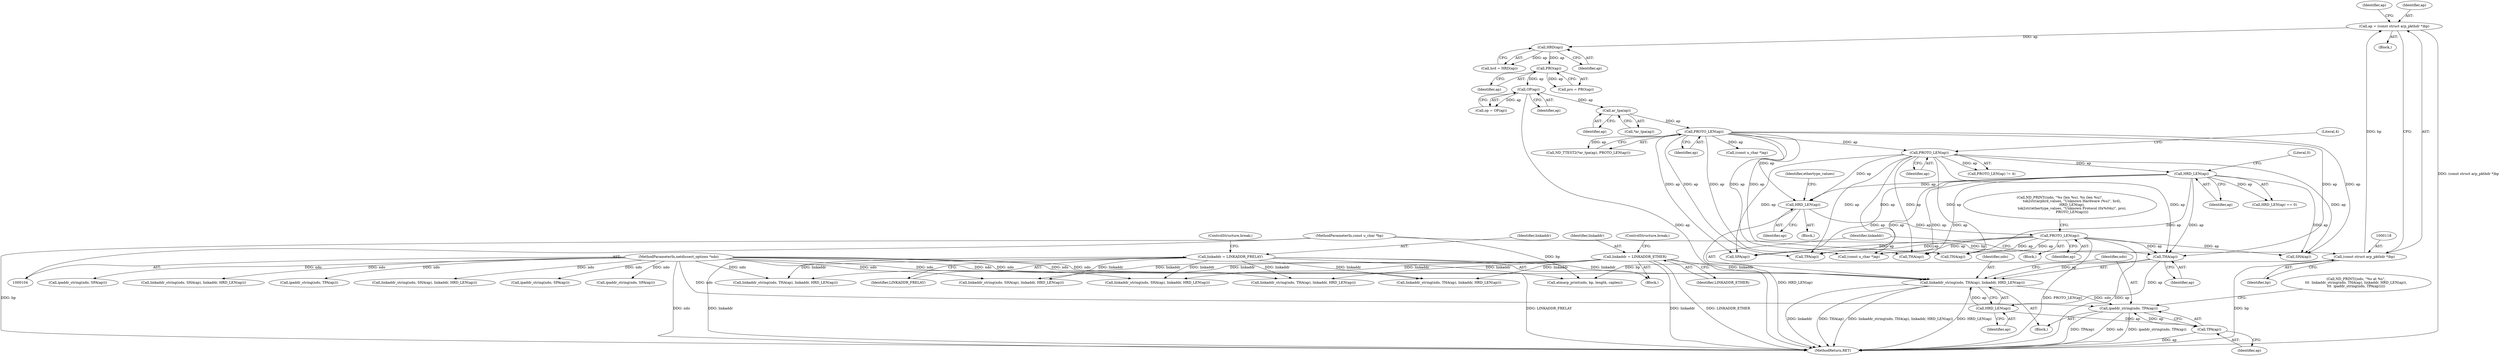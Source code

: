 digraph "0_tcpdump_13ab8d18617d616c7d343530f8a842e7143fb5cc@pointer" {
"1000350" [label="(Call,ipaddr_string(ndo, TPA(ap)))"];
"1000343" [label="(Call,linkaddr_string(ndo, THA(ap), linkaddr, HRD_LEN(ap)))"];
"1000105" [label="(MethodParameterIn,netdissect_options *ndo)"];
"1000345" [label="(Call,THA(ap))"];
"1000227" [label="(Call,PROTO_LEN(ap))"];
"1000220" [label="(Call,HRD_LEN(ap))"];
"1000202" [label="(Call,HRD_LEN(ap))"];
"1000197" [label="(Call,PROTO_LEN(ap))"];
"1000161" [label="(Call,PROTO_LEN(ap))"];
"1000159" [label="(Call,ar_tpa(ap))"];
"1000133" [label="(Call,OP(ap))"];
"1000129" [label="(Call,PRO(ap))"];
"1000125" [label="(Call,HRD(ap))"];
"1000115" [label="(Call,ap = (const struct arp_pkthdr *)bp)"];
"1000117" [label="(Call,(const struct arp_pkthdr *)bp)"];
"1000106" [label="(MethodParameterIn,const u_char *bp)"];
"1000151" [label="(Call,linkaddr = LINKADDR_ETHER)"];
"1000146" [label="(Call,linkaddr = LINKADDR_FRELAY)"];
"1000348" [label="(Call,HRD_LEN(ap))"];
"1000352" [label="(Call,TPA(ap))"];
"1000204" [label="(Literal,0)"];
"1000227" [label="(Call,PROTO_LEN(ap))"];
"1000161" [label="(Call,PROTO_LEN(ap))"];
"1000197" [label="(Call,PROTO_LEN(ap))"];
"1000125" [label="(Call,HRD(ap))"];
"1000348" [label="(Call,HRD_LEN(ap))"];
"1000159" [label="(Call,ar_tpa(ap))"];
"1000160" [label="(Identifier,ap)"];
"1000302" [label="(Call,ipaddr_string(ndo, SPA(ap)))"];
"1000398" [label="(Call,(const u_char *)ap)"];
"1000149" [label="(ControlStructure,break;)"];
"1000343" [label="(Call,linkaddr_string(ndo, THA(ap), linkaddr, HRD_LEN(ap)))"];
"1000153" [label="(Identifier,LINKADDR_ETHER)"];
"1000203" [label="(Identifier,ap)"];
"1000137" [label="(Block,)"];
"1000202" [label="(Call,HRD_LEN(ap))"];
"1000201" [label="(Call,HRD_LEN(ap) == 0)"];
"1000328" [label="(Call,linkaddr_string(ndo, SHA(ap), linkaddr, HRD_LEN(ap)))"];
"1000364" [label="(Call,THA(ap))"];
"1000342" [label="(Block,)"];
"1000219" [label="(Block,)"];
"1000198" [label="(Identifier,ap)"];
"1000157" [label="(Call,ND_TTEST2(*ar_tpa(ap), PROTO_LEN(ap)))"];
"1000323" [label="(Call,THA(ap))"];
"1000306" [label="(Call,linkaddr_string(ndo, SHA(ap), linkaddr, HRD_LEN(ap)))"];
"1000337" [label="(Call,ND_PRINT((ndo, \"%s at %s\",\n\t\t\t  linkaddr_string(ndo, THA(ap), linkaddr, HRD_LEN(ap)),\n\t\t\t  ipaddr_string(ndo, TPA(ap)))))"];
"1000351" [label="(Identifier,ndo)"];
"1000146" [label="(Call,linkaddr = LINKADDR_FRELAY)"];
"1000384" [label="(Call,linkaddr_string(ndo, SHA(ap), linkaddr, HRD_LEN(ap)))"];
"1000304" [label="(Call,SPA(ap))"];
"1000127" [label="(Call,pro = PRO(ap))"];
"1000228" [label="(Identifier,ap)"];
"1000220" [label="(Call,HRD_LEN(ap))"];
"1000362" [label="(Call,linkaddr_string(ndo, THA(ap), linkaddr, HRD_LEN(ap)))"];
"1000224" [label="(Identifier,ethertype_values)"];
"1000158" [label="(Call,*ar_tpa(ap))"];
"1000347" [label="(Identifier,linkaddr)"];
"1000261" [label="(Call,ipaddr_string(ndo, TPA(ap)))"];
"1000346" [label="(Identifier,ap)"];
"1000152" [label="(Identifier,linkaddr)"];
"1000154" [label="(ControlStructure,break;)"];
"1000209" [label="(Call,ND_PRINT((ndo, \"%s (len %u), %s (len %u)\",\n                      tok2str(arphrd_values, \"Unknown Hardware (%u)\", hrd),\n                      HRD_LEN(ap),\n                      tok2str(ethertype_values, \"Unknown Protocol (0x%04x)\", pro),\n                      PROTO_LEN(ap))))"];
"1000106" [label="(MethodParameterIn,const u_char *bp)"];
"1000122" [label="(Identifier,ap)"];
"1000350" [label="(Call,ipaddr_string(ndo, TPA(ap)))"];
"1000353" [label="(Identifier,ap)"];
"1000151" [label="(Call,linkaddr = LINKADDR_ETHER)"];
"1000222" [label="(Block,)"];
"1000221" [label="(Identifier,ap)"];
"1000129" [label="(Call,PRO(ap))"];
"1000345" [label="(Call,THA(ap))"];
"1000109" [label="(Block,)"];
"1000126" [label="(Identifier,ap)"];
"1000119" [label="(Identifier,bp)"];
"1000344" [label="(Identifier,ndo)"];
"1000199" [label="(Literal,4)"];
"1000263" [label="(Call,TPA(ap))"];
"1000162" [label="(Identifier,ap)"];
"1000148" [label="(Identifier,LINKADDR_FRELAY)"];
"1000147" [label="(Identifier,linkaddr)"];
"1000386" [label="(Call,SHA(ap))"];
"1000117" [label="(Call,(const struct arp_pkthdr *)bp)"];
"1000130" [label="(Identifier,ap)"];
"1000123" [label="(Call,hrd = HRD(ap))"];
"1000134" [label="(Identifier,ap)"];
"1000278" [label="(Call,linkaddr_string(ndo, THA(ap), linkaddr, HRD_LEN(ap)))"];
"1000115" [label="(Call,ap = (const struct arp_pkthdr *)bp)"];
"1000352" [label="(Call,TPA(ap))"];
"1000321" [label="(Call,linkaddr_string(ndo, THA(ap), linkaddr, HRD_LEN(ap)))"];
"1000369" [label="(Call,linkaddr_string(ndo, SHA(ap), linkaddr, HRD_LEN(ap)))"];
"1000391" [label="(Call,ipaddr_string(ndo, SPA(ap)))"];
"1000116" [label="(Identifier,ap)"];
"1000139" [label="(Call,atmarp_print(ndo, bp, length, caplen))"];
"1000171" [label="(Call,(const u_char *)ap)"];
"1000133" [label="(Call,OP(ap))"];
"1000290" [label="(Call,ipaddr_string(ndo, SPA(ap)))"];
"1000349" [label="(Identifier,ap)"];
"1000418" [label="(MethodReturn,RET)"];
"1000105" [label="(MethodParameterIn,netdissect_options *ndo)"];
"1000131" [label="(Call,op = OP(ap))"];
"1000196" [label="(Call,PROTO_LEN(ap) != 4)"];
"1000350" -> "1000342"  [label="AST: "];
"1000350" -> "1000352"  [label="CFG: "];
"1000351" -> "1000350"  [label="AST: "];
"1000352" -> "1000350"  [label="AST: "];
"1000337" -> "1000350"  [label="CFG: "];
"1000350" -> "1000418"  [label="DDG: ndo"];
"1000350" -> "1000418"  [label="DDG: ipaddr_string(ndo, TPA(ap))"];
"1000350" -> "1000418"  [label="DDG: TPA(ap)"];
"1000343" -> "1000350"  [label="DDG: ndo"];
"1000105" -> "1000350"  [label="DDG: ndo"];
"1000352" -> "1000350"  [label="DDG: ap"];
"1000343" -> "1000342"  [label="AST: "];
"1000343" -> "1000348"  [label="CFG: "];
"1000344" -> "1000343"  [label="AST: "];
"1000345" -> "1000343"  [label="AST: "];
"1000347" -> "1000343"  [label="AST: "];
"1000348" -> "1000343"  [label="AST: "];
"1000351" -> "1000343"  [label="CFG: "];
"1000343" -> "1000418"  [label="DDG: linkaddr_string(ndo, THA(ap), linkaddr, HRD_LEN(ap))"];
"1000343" -> "1000418"  [label="DDG: HRD_LEN(ap)"];
"1000343" -> "1000418"  [label="DDG: linkaddr"];
"1000343" -> "1000418"  [label="DDG: THA(ap)"];
"1000105" -> "1000343"  [label="DDG: ndo"];
"1000345" -> "1000343"  [label="DDG: ap"];
"1000151" -> "1000343"  [label="DDG: linkaddr"];
"1000146" -> "1000343"  [label="DDG: linkaddr"];
"1000348" -> "1000343"  [label="DDG: ap"];
"1000105" -> "1000104"  [label="AST: "];
"1000105" -> "1000418"  [label="DDG: ndo"];
"1000105" -> "1000139"  [label="DDG: ndo"];
"1000105" -> "1000261"  [label="DDG: ndo"];
"1000105" -> "1000278"  [label="DDG: ndo"];
"1000105" -> "1000290"  [label="DDG: ndo"];
"1000105" -> "1000302"  [label="DDG: ndo"];
"1000105" -> "1000306"  [label="DDG: ndo"];
"1000105" -> "1000321"  [label="DDG: ndo"];
"1000105" -> "1000328"  [label="DDG: ndo"];
"1000105" -> "1000362"  [label="DDG: ndo"];
"1000105" -> "1000369"  [label="DDG: ndo"];
"1000105" -> "1000384"  [label="DDG: ndo"];
"1000105" -> "1000391"  [label="DDG: ndo"];
"1000345" -> "1000346"  [label="CFG: "];
"1000346" -> "1000345"  [label="AST: "];
"1000347" -> "1000345"  [label="CFG: "];
"1000227" -> "1000345"  [label="DDG: ap"];
"1000202" -> "1000345"  [label="DDG: ap"];
"1000161" -> "1000345"  [label="DDG: ap"];
"1000197" -> "1000345"  [label="DDG: ap"];
"1000345" -> "1000348"  [label="DDG: ap"];
"1000227" -> "1000222"  [label="AST: "];
"1000227" -> "1000228"  [label="CFG: "];
"1000228" -> "1000227"  [label="AST: "];
"1000209" -> "1000227"  [label="CFG: "];
"1000227" -> "1000418"  [label="DDG: PROTO_LEN(ap)"];
"1000227" -> "1000418"  [label="DDG: ap"];
"1000220" -> "1000227"  [label="DDG: ap"];
"1000227" -> "1000263"  [label="DDG: ap"];
"1000227" -> "1000304"  [label="DDG: ap"];
"1000227" -> "1000323"  [label="DDG: ap"];
"1000227" -> "1000364"  [label="DDG: ap"];
"1000227" -> "1000386"  [label="DDG: ap"];
"1000227" -> "1000398"  [label="DDG: ap"];
"1000220" -> "1000219"  [label="AST: "];
"1000220" -> "1000221"  [label="CFG: "];
"1000221" -> "1000220"  [label="AST: "];
"1000224" -> "1000220"  [label="CFG: "];
"1000220" -> "1000418"  [label="DDG: HRD_LEN(ap)"];
"1000202" -> "1000220"  [label="DDG: ap"];
"1000161" -> "1000220"  [label="DDG: ap"];
"1000197" -> "1000220"  [label="DDG: ap"];
"1000202" -> "1000201"  [label="AST: "];
"1000202" -> "1000203"  [label="CFG: "];
"1000203" -> "1000202"  [label="AST: "];
"1000204" -> "1000202"  [label="CFG: "];
"1000202" -> "1000201"  [label="DDG: ap"];
"1000197" -> "1000202"  [label="DDG: ap"];
"1000202" -> "1000263"  [label="DDG: ap"];
"1000202" -> "1000304"  [label="DDG: ap"];
"1000202" -> "1000323"  [label="DDG: ap"];
"1000202" -> "1000364"  [label="DDG: ap"];
"1000202" -> "1000386"  [label="DDG: ap"];
"1000202" -> "1000398"  [label="DDG: ap"];
"1000197" -> "1000196"  [label="AST: "];
"1000197" -> "1000198"  [label="CFG: "];
"1000198" -> "1000197"  [label="AST: "];
"1000199" -> "1000197"  [label="CFG: "];
"1000197" -> "1000196"  [label="DDG: ap"];
"1000161" -> "1000197"  [label="DDG: ap"];
"1000197" -> "1000263"  [label="DDG: ap"];
"1000197" -> "1000304"  [label="DDG: ap"];
"1000197" -> "1000323"  [label="DDG: ap"];
"1000197" -> "1000364"  [label="DDG: ap"];
"1000197" -> "1000386"  [label="DDG: ap"];
"1000197" -> "1000398"  [label="DDG: ap"];
"1000161" -> "1000157"  [label="AST: "];
"1000161" -> "1000162"  [label="CFG: "];
"1000162" -> "1000161"  [label="AST: "];
"1000157" -> "1000161"  [label="CFG: "];
"1000161" -> "1000157"  [label="DDG: ap"];
"1000159" -> "1000161"  [label="DDG: ap"];
"1000161" -> "1000171"  [label="DDG: ap"];
"1000161" -> "1000263"  [label="DDG: ap"];
"1000161" -> "1000304"  [label="DDG: ap"];
"1000161" -> "1000323"  [label="DDG: ap"];
"1000161" -> "1000364"  [label="DDG: ap"];
"1000161" -> "1000386"  [label="DDG: ap"];
"1000161" -> "1000398"  [label="DDG: ap"];
"1000159" -> "1000158"  [label="AST: "];
"1000159" -> "1000160"  [label="CFG: "];
"1000160" -> "1000159"  [label="AST: "];
"1000158" -> "1000159"  [label="CFG: "];
"1000133" -> "1000159"  [label="DDG: ap"];
"1000133" -> "1000131"  [label="AST: "];
"1000133" -> "1000134"  [label="CFG: "];
"1000134" -> "1000133"  [label="AST: "];
"1000131" -> "1000133"  [label="CFG: "];
"1000133" -> "1000418"  [label="DDG: ap"];
"1000133" -> "1000131"  [label="DDG: ap"];
"1000129" -> "1000133"  [label="DDG: ap"];
"1000129" -> "1000127"  [label="AST: "];
"1000129" -> "1000130"  [label="CFG: "];
"1000130" -> "1000129"  [label="AST: "];
"1000127" -> "1000129"  [label="CFG: "];
"1000129" -> "1000127"  [label="DDG: ap"];
"1000125" -> "1000129"  [label="DDG: ap"];
"1000125" -> "1000123"  [label="AST: "];
"1000125" -> "1000126"  [label="CFG: "];
"1000126" -> "1000125"  [label="AST: "];
"1000123" -> "1000125"  [label="CFG: "];
"1000125" -> "1000123"  [label="DDG: ap"];
"1000115" -> "1000125"  [label="DDG: ap"];
"1000115" -> "1000109"  [label="AST: "];
"1000115" -> "1000117"  [label="CFG: "];
"1000116" -> "1000115"  [label="AST: "];
"1000117" -> "1000115"  [label="AST: "];
"1000122" -> "1000115"  [label="CFG: "];
"1000115" -> "1000418"  [label="DDG: (const struct arp_pkthdr *)bp"];
"1000117" -> "1000115"  [label="DDG: bp"];
"1000117" -> "1000119"  [label="CFG: "];
"1000118" -> "1000117"  [label="AST: "];
"1000119" -> "1000117"  [label="AST: "];
"1000117" -> "1000418"  [label="DDG: bp"];
"1000106" -> "1000117"  [label="DDG: bp"];
"1000117" -> "1000139"  [label="DDG: bp"];
"1000106" -> "1000104"  [label="AST: "];
"1000106" -> "1000418"  [label="DDG: bp"];
"1000106" -> "1000139"  [label="DDG: bp"];
"1000151" -> "1000137"  [label="AST: "];
"1000151" -> "1000153"  [label="CFG: "];
"1000152" -> "1000151"  [label="AST: "];
"1000153" -> "1000151"  [label="AST: "];
"1000154" -> "1000151"  [label="CFG: "];
"1000151" -> "1000418"  [label="DDG: linkaddr"];
"1000151" -> "1000418"  [label="DDG: LINKADDR_ETHER"];
"1000151" -> "1000278"  [label="DDG: linkaddr"];
"1000151" -> "1000306"  [label="DDG: linkaddr"];
"1000151" -> "1000321"  [label="DDG: linkaddr"];
"1000151" -> "1000362"  [label="DDG: linkaddr"];
"1000151" -> "1000384"  [label="DDG: linkaddr"];
"1000146" -> "1000137"  [label="AST: "];
"1000146" -> "1000148"  [label="CFG: "];
"1000147" -> "1000146"  [label="AST: "];
"1000148" -> "1000146"  [label="AST: "];
"1000149" -> "1000146"  [label="CFG: "];
"1000146" -> "1000418"  [label="DDG: LINKADDR_FRELAY"];
"1000146" -> "1000418"  [label="DDG: linkaddr"];
"1000146" -> "1000278"  [label="DDG: linkaddr"];
"1000146" -> "1000306"  [label="DDG: linkaddr"];
"1000146" -> "1000321"  [label="DDG: linkaddr"];
"1000146" -> "1000362"  [label="DDG: linkaddr"];
"1000146" -> "1000384"  [label="DDG: linkaddr"];
"1000348" -> "1000349"  [label="CFG: "];
"1000349" -> "1000348"  [label="AST: "];
"1000348" -> "1000352"  [label="DDG: ap"];
"1000352" -> "1000353"  [label="CFG: "];
"1000353" -> "1000352"  [label="AST: "];
"1000352" -> "1000418"  [label="DDG: ap"];
}
